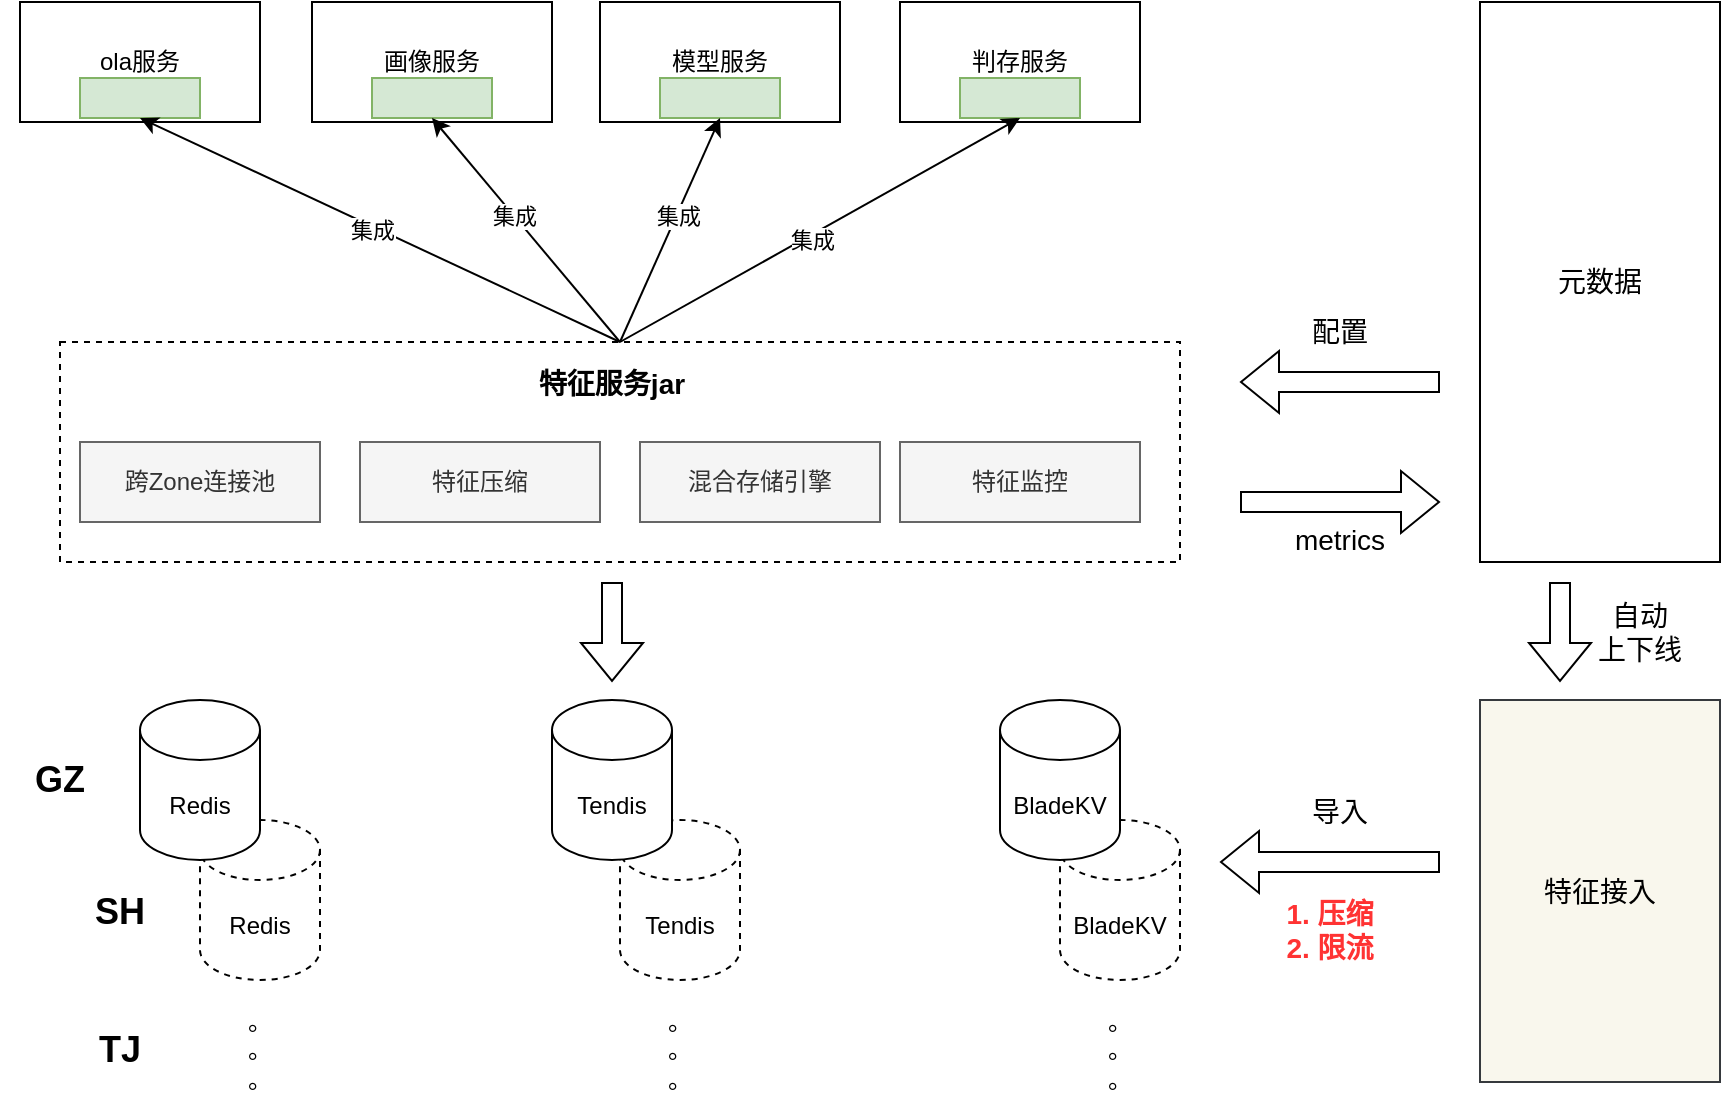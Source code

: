 <mxfile version="17.0.0" type="github">
  <diagram id="qFqO_Zj_qXNCahRx5LU8" name="Page-1">
    <mxGraphModel dx="1255" dy="811" grid="1" gridSize="10" guides="1" tooltips="1" connect="1" arrows="1" fold="1" page="1" pageScale="1" pageWidth="827" pageHeight="1169" math="0" shadow="0">
      <root>
        <mxCell id="0" />
        <mxCell id="1" parent="0" />
        <mxCell id="TAR0WF7nb0nxZd159NNX-28" value="BladeKV" style="shape=cylinder3;whiteSpace=wrap;html=1;boundedLbl=1;backgroundOutline=1;size=15;dashed=1;" vertex="1" parent="1">
          <mxGeometry x="540" y="539" width="60" height="80" as="geometry" />
        </mxCell>
        <mxCell id="TAR0WF7nb0nxZd159NNX-27" value="Tendis" style="shape=cylinder3;whiteSpace=wrap;html=1;boundedLbl=1;backgroundOutline=1;size=15;dashed=1;" vertex="1" parent="1">
          <mxGeometry x="320" y="539" width="60" height="80" as="geometry" />
        </mxCell>
        <mxCell id="TAR0WF7nb0nxZd159NNX-26" value="Redis" style="shape=cylinder3;whiteSpace=wrap;html=1;boundedLbl=1;backgroundOutline=1;size=15;dashed=1;" vertex="1" parent="1">
          <mxGeometry x="110" y="539" width="60" height="80" as="geometry" />
        </mxCell>
        <mxCell id="TAR0WF7nb0nxZd159NNX-1" value="" style="rounded=0;whiteSpace=wrap;html=1;dashed=1;" vertex="1" parent="1">
          <mxGeometry x="40" y="300" width="560" height="110" as="geometry" />
        </mxCell>
        <mxCell id="TAR0WF7nb0nxZd159NNX-2" value="ola服务" style="rounded=0;whiteSpace=wrap;html=1;" vertex="1" parent="1">
          <mxGeometry x="20" y="130" width="120" height="60" as="geometry" />
        </mxCell>
        <mxCell id="TAR0WF7nb0nxZd159NNX-3" value="画像服务" style="rounded=0;whiteSpace=wrap;html=1;" vertex="1" parent="1">
          <mxGeometry x="166" y="130" width="120" height="60" as="geometry" />
        </mxCell>
        <mxCell id="TAR0WF7nb0nxZd159NNX-4" value="模型服务" style="rounded=0;whiteSpace=wrap;html=1;" vertex="1" parent="1">
          <mxGeometry x="310" y="130" width="120" height="60" as="geometry" />
        </mxCell>
        <mxCell id="TAR0WF7nb0nxZd159NNX-5" value="判存服务" style="rounded=0;whiteSpace=wrap;html=1;" vertex="1" parent="1">
          <mxGeometry x="460" y="130" width="120" height="60" as="geometry" />
        </mxCell>
        <mxCell id="TAR0WF7nb0nxZd159NNX-6" value="" style="rounded=0;whiteSpace=wrap;html=1;fillColor=#d5e8d4;strokeColor=#82b366;" vertex="1" parent="1">
          <mxGeometry x="50" y="168" width="60" height="20" as="geometry" />
        </mxCell>
        <mxCell id="TAR0WF7nb0nxZd159NNX-7" value="" style="rounded=0;whiteSpace=wrap;html=1;fillColor=#d5e8d4;strokeColor=#82b366;" vertex="1" parent="1">
          <mxGeometry x="196" y="168" width="60" height="20" as="geometry" />
        </mxCell>
        <mxCell id="TAR0WF7nb0nxZd159NNX-8" value="" style="rounded=0;whiteSpace=wrap;html=1;fillColor=#d5e8d4;strokeColor=#82b366;" vertex="1" parent="1">
          <mxGeometry x="340" y="168" width="60" height="20" as="geometry" />
        </mxCell>
        <mxCell id="TAR0WF7nb0nxZd159NNX-9" value="" style="rounded=0;whiteSpace=wrap;html=1;fillColor=#d5e8d4;strokeColor=#82b366;" vertex="1" parent="1">
          <mxGeometry x="490" y="168" width="60" height="20" as="geometry" />
        </mxCell>
        <mxCell id="TAR0WF7nb0nxZd159NNX-10" value="" style="endArrow=classic;html=1;rounded=0;entryX=0.5;entryY=1;entryDx=0;entryDy=0;exitX=0.5;exitY=0;exitDx=0;exitDy=0;" edge="1" parent="1" source="TAR0WF7nb0nxZd159NNX-1" target="TAR0WF7nb0nxZd159NNX-6">
          <mxGeometry width="50" height="50" relative="1" as="geometry">
            <mxPoint x="30" y="320" as="sourcePoint" />
            <mxPoint x="80" y="270" as="targetPoint" />
          </mxGeometry>
        </mxCell>
        <mxCell id="TAR0WF7nb0nxZd159NNX-14" value="集成" style="edgeLabel;html=1;align=center;verticalAlign=middle;resizable=0;points=[];" vertex="1" connectable="0" parent="TAR0WF7nb0nxZd159NNX-10">
          <mxGeometry x="0.026" y="3" relative="1" as="geometry">
            <mxPoint y="-1" as="offset" />
          </mxGeometry>
        </mxCell>
        <mxCell id="TAR0WF7nb0nxZd159NNX-11" value="" style="endArrow=classic;html=1;rounded=0;entryX=0.5;entryY=1;entryDx=0;entryDy=0;exitX=0.5;exitY=0;exitDx=0;exitDy=0;" edge="1" parent="1" source="TAR0WF7nb0nxZd159NNX-1" target="TAR0WF7nb0nxZd159NNX-7">
          <mxGeometry width="50" height="50" relative="1" as="geometry">
            <mxPoint x="310" y="300" as="sourcePoint" />
            <mxPoint x="90" y="198" as="targetPoint" />
          </mxGeometry>
        </mxCell>
        <mxCell id="TAR0WF7nb0nxZd159NNX-15" value="集成" style="edgeLabel;html=1;align=center;verticalAlign=middle;resizable=0;points=[];" vertex="1" connectable="0" parent="TAR0WF7nb0nxZd159NNX-11">
          <mxGeometry x="0.122" relative="1" as="geometry">
            <mxPoint x="-1" as="offset" />
          </mxGeometry>
        </mxCell>
        <mxCell id="TAR0WF7nb0nxZd159NNX-12" value="" style="endArrow=classic;html=1;rounded=0;entryX=0.5;entryY=1;entryDx=0;entryDy=0;exitX=0.5;exitY=0;exitDx=0;exitDy=0;" edge="1" parent="1" source="TAR0WF7nb0nxZd159NNX-1" target="TAR0WF7nb0nxZd159NNX-8">
          <mxGeometry width="50" height="50" relative="1" as="geometry">
            <mxPoint x="320" y="310" as="sourcePoint" />
            <mxPoint x="100" y="208" as="targetPoint" />
          </mxGeometry>
        </mxCell>
        <mxCell id="TAR0WF7nb0nxZd159NNX-16" value="集成" style="edgeLabel;html=1;align=center;verticalAlign=middle;resizable=0;points=[];" vertex="1" connectable="0" parent="TAR0WF7nb0nxZd159NNX-12">
          <mxGeometry x="0.124" y="-1" relative="1" as="geometry">
            <mxPoint y="-1" as="offset" />
          </mxGeometry>
        </mxCell>
        <mxCell id="TAR0WF7nb0nxZd159NNX-13" value="" style="endArrow=classic;html=1;rounded=0;entryX=0.5;entryY=1;entryDx=0;entryDy=0;exitX=0.5;exitY=0;exitDx=0;exitDy=0;" edge="1" parent="1" source="TAR0WF7nb0nxZd159NNX-1" target="TAR0WF7nb0nxZd159NNX-9">
          <mxGeometry width="50" height="50" relative="1" as="geometry">
            <mxPoint x="330" y="320" as="sourcePoint" />
            <mxPoint x="110" y="218" as="targetPoint" />
          </mxGeometry>
        </mxCell>
        <mxCell id="TAR0WF7nb0nxZd159NNX-17" value="集成" style="edgeLabel;html=1;align=center;verticalAlign=middle;resizable=0;points=[];" vertex="1" connectable="0" parent="TAR0WF7nb0nxZd159NNX-13">
          <mxGeometry x="-0.047" y="-2" relative="1" as="geometry">
            <mxPoint as="offset" />
          </mxGeometry>
        </mxCell>
        <mxCell id="TAR0WF7nb0nxZd159NNX-18" value="跨Zone连接池" style="rounded=0;whiteSpace=wrap;html=1;fillColor=#f5f5f5;fontColor=#333333;strokeColor=#666666;" vertex="1" parent="1">
          <mxGeometry x="50" y="350" width="120" height="40" as="geometry" />
        </mxCell>
        <mxCell id="TAR0WF7nb0nxZd159NNX-19" value="特征压缩" style="rounded=0;whiteSpace=wrap;html=1;fillColor=#f5f5f5;fontColor=#333333;strokeColor=#666666;" vertex="1" parent="1">
          <mxGeometry x="190" y="350" width="120" height="40" as="geometry" />
        </mxCell>
        <mxCell id="TAR0WF7nb0nxZd159NNX-20" value="特征监控" style="rounded=0;whiteSpace=wrap;html=1;fillColor=#f5f5f5;fontColor=#333333;strokeColor=#666666;" vertex="1" parent="1">
          <mxGeometry x="460" y="350" width="120" height="40" as="geometry" />
        </mxCell>
        <mxCell id="TAR0WF7nb0nxZd159NNX-21" value="混合存储引擎" style="rounded=0;whiteSpace=wrap;html=1;fillColor=#f5f5f5;fontColor=#333333;strokeColor=#666666;" vertex="1" parent="1">
          <mxGeometry x="330" y="350" width="120" height="40" as="geometry" />
        </mxCell>
        <mxCell id="TAR0WF7nb0nxZd159NNX-22" value="Redis" style="shape=cylinder3;whiteSpace=wrap;html=1;boundedLbl=1;backgroundOutline=1;size=15;" vertex="1" parent="1">
          <mxGeometry x="80" y="479" width="60" height="80" as="geometry" />
        </mxCell>
        <mxCell id="TAR0WF7nb0nxZd159NNX-23" value="Tendis" style="shape=cylinder3;whiteSpace=wrap;html=1;boundedLbl=1;backgroundOutline=1;size=15;" vertex="1" parent="1">
          <mxGeometry x="286" y="479" width="60" height="80" as="geometry" />
        </mxCell>
        <mxCell id="TAR0WF7nb0nxZd159NNX-24" value="BladeKV" style="shape=cylinder3;whiteSpace=wrap;html=1;boundedLbl=1;backgroundOutline=1;size=15;" vertex="1" parent="1">
          <mxGeometry x="510" y="479" width="60" height="80" as="geometry" />
        </mxCell>
        <mxCell id="TAR0WF7nb0nxZd159NNX-25" value="" style="shape=flexArrow;endArrow=classic;html=1;rounded=0;" edge="1" parent="1">
          <mxGeometry width="50" height="50" relative="1" as="geometry">
            <mxPoint x="316" y="420" as="sourcePoint" />
            <mxPoint x="316" y="470" as="targetPoint" />
          </mxGeometry>
        </mxCell>
        <mxCell id="TAR0WF7nb0nxZd159NNX-29" value="&lt;font style=&quot;font-size: 18px&quot;&gt;&lt;b&gt;GZ&lt;/b&gt;&lt;/font&gt;" style="text;html=1;strokeColor=none;fillColor=none;align=center;verticalAlign=middle;whiteSpace=wrap;rounded=0;dashed=1;" vertex="1" parent="1">
          <mxGeometry x="10" y="504" width="60" height="30" as="geometry" />
        </mxCell>
        <mxCell id="TAR0WF7nb0nxZd159NNX-30" value="&lt;b&gt;&lt;font style=&quot;font-size: 18px&quot;&gt;SH&lt;/font&gt;&lt;/b&gt;" style="text;html=1;strokeColor=none;fillColor=none;align=center;verticalAlign=middle;whiteSpace=wrap;rounded=0;dashed=1;" vertex="1" parent="1">
          <mxGeometry x="40" y="569.5" width="60" height="30" as="geometry" />
        </mxCell>
        <mxCell id="TAR0WF7nb0nxZd159NNX-31" value="。&lt;br&gt;。&lt;br&gt;。" style="text;html=1;strokeColor=none;fillColor=none;align=center;verticalAlign=middle;whiteSpace=wrap;rounded=0;dashed=1;" vertex="1" parent="1">
          <mxGeometry x="110" y="639" width="60" height="30" as="geometry" />
        </mxCell>
        <mxCell id="TAR0WF7nb0nxZd159NNX-32" value="。&lt;br&gt;。&lt;br&gt;。" style="text;html=1;strokeColor=none;fillColor=none;align=center;verticalAlign=middle;whiteSpace=wrap;rounded=0;dashed=1;" vertex="1" parent="1">
          <mxGeometry x="320" y="639" width="60" height="30" as="geometry" />
        </mxCell>
        <mxCell id="TAR0WF7nb0nxZd159NNX-33" value="。&lt;br&gt;。&lt;br&gt;。" style="text;html=1;strokeColor=none;fillColor=none;align=center;verticalAlign=middle;whiteSpace=wrap;rounded=0;dashed=1;" vertex="1" parent="1">
          <mxGeometry x="540" y="639" width="60" height="30" as="geometry" />
        </mxCell>
        <mxCell id="TAR0WF7nb0nxZd159NNX-34" value="&lt;b&gt;&lt;font style=&quot;font-size: 14px&quot;&gt;特征服务jar&lt;/font&gt;&lt;/b&gt;" style="text;html=1;strokeColor=none;fillColor=none;align=center;verticalAlign=middle;whiteSpace=wrap;rounded=0;dashed=1;fontSize=18;" vertex="1" parent="1">
          <mxGeometry x="141" y="300" width="350" height="40" as="geometry" />
        </mxCell>
        <mxCell id="TAR0WF7nb0nxZd159NNX-35" value="&lt;b&gt;&lt;font style=&quot;font-size: 18px&quot;&gt;TJ&lt;/font&gt;&lt;/b&gt;" style="text;html=1;strokeColor=none;fillColor=none;align=center;verticalAlign=middle;whiteSpace=wrap;rounded=0;dashed=1;" vertex="1" parent="1">
          <mxGeometry x="40" y="639" width="60" height="30" as="geometry" />
        </mxCell>
        <mxCell id="TAR0WF7nb0nxZd159NNX-36" value="元数据" style="rounded=0;whiteSpace=wrap;html=1;fontSize=14;" vertex="1" parent="1">
          <mxGeometry x="750" y="130" width="120" height="280" as="geometry" />
        </mxCell>
        <mxCell id="TAR0WF7nb0nxZd159NNX-37" value="" style="shape=flexArrow;endArrow=classic;html=1;rounded=0;fontSize=14;" edge="1" parent="1">
          <mxGeometry width="50" height="50" relative="1" as="geometry">
            <mxPoint x="730" y="320" as="sourcePoint" />
            <mxPoint x="630" y="320" as="targetPoint" />
          </mxGeometry>
        </mxCell>
        <mxCell id="TAR0WF7nb0nxZd159NNX-38" value="配置" style="text;html=1;strokeColor=none;fillColor=none;align=center;verticalAlign=middle;whiteSpace=wrap;rounded=0;dashed=1;fontSize=14;" vertex="1" parent="1">
          <mxGeometry x="650" y="280" width="60" height="30" as="geometry" />
        </mxCell>
        <mxCell id="TAR0WF7nb0nxZd159NNX-39" value="" style="shape=flexArrow;endArrow=classic;html=1;rounded=0;fontSize=14;" edge="1" parent="1">
          <mxGeometry width="50" height="50" relative="1" as="geometry">
            <mxPoint x="630" y="380" as="sourcePoint" />
            <mxPoint x="730" y="380" as="targetPoint" />
          </mxGeometry>
        </mxCell>
        <mxCell id="TAR0WF7nb0nxZd159NNX-40" value="metrics" style="text;html=1;strokeColor=none;fillColor=none;align=center;verticalAlign=middle;whiteSpace=wrap;rounded=0;dashed=1;fontSize=14;" vertex="1" parent="1">
          <mxGeometry x="650" y="384" width="60" height="30" as="geometry" />
        </mxCell>
        <mxCell id="TAR0WF7nb0nxZd159NNX-41" value="特征接入" style="rounded=0;whiteSpace=wrap;html=1;fontSize=14;fillColor=#f9f7ed;strokeColor=#36393d;" vertex="1" parent="1">
          <mxGeometry x="750" y="479" width="120" height="191" as="geometry" />
        </mxCell>
        <mxCell id="TAR0WF7nb0nxZd159NNX-42" value="" style="shape=flexArrow;endArrow=classic;html=1;rounded=0;fontSize=14;" edge="1" parent="1">
          <mxGeometry width="50" height="50" relative="1" as="geometry">
            <mxPoint x="730" y="560" as="sourcePoint" />
            <mxPoint x="620" y="560" as="targetPoint" />
          </mxGeometry>
        </mxCell>
        <mxCell id="TAR0WF7nb0nxZd159NNX-43" style="edgeStyle=orthogonalEdgeStyle;rounded=0;orthogonalLoop=1;jettySize=auto;html=1;exitX=0.5;exitY=1;exitDx=0;exitDy=0;fontSize=14;" edge="1" parent="1" source="TAR0WF7nb0nxZd159NNX-40" target="TAR0WF7nb0nxZd159NNX-40">
          <mxGeometry relative="1" as="geometry" />
        </mxCell>
        <mxCell id="TAR0WF7nb0nxZd159NNX-45" value="导入" style="text;html=1;strokeColor=none;fillColor=none;align=center;verticalAlign=middle;whiteSpace=wrap;rounded=0;dashed=1;fontSize=14;" vertex="1" parent="1">
          <mxGeometry x="650" y="520" width="60" height="30" as="geometry" />
        </mxCell>
        <mxCell id="TAR0WF7nb0nxZd159NNX-46" value="&lt;font color=&quot;#ff3333&quot;&gt;&lt;b&gt;1. 压缩&lt;br&gt;2. 限流&lt;/b&gt;&lt;/font&gt;" style="text;html=1;strokeColor=none;fillColor=none;align=center;verticalAlign=middle;whiteSpace=wrap;rounded=0;dashed=1;fontSize=14;" vertex="1" parent="1">
          <mxGeometry x="630" y="569" width="90" height="50" as="geometry" />
        </mxCell>
        <mxCell id="TAR0WF7nb0nxZd159NNX-47" value="" style="shape=flexArrow;endArrow=classic;html=1;rounded=0;fontSize=14;" edge="1" parent="1">
          <mxGeometry width="50" height="50" relative="1" as="geometry">
            <mxPoint x="790" y="420" as="sourcePoint" />
            <mxPoint x="790" y="470" as="targetPoint" />
          </mxGeometry>
        </mxCell>
        <mxCell id="TAR0WF7nb0nxZd159NNX-48" value="自动&lt;br&gt;上下线" style="text;html=1;strokeColor=none;fillColor=none;align=center;verticalAlign=middle;whiteSpace=wrap;rounded=0;dashed=1;fontSize=14;" vertex="1" parent="1">
          <mxGeometry x="800" y="430" width="60" height="30" as="geometry" />
        </mxCell>
      </root>
    </mxGraphModel>
  </diagram>
</mxfile>
